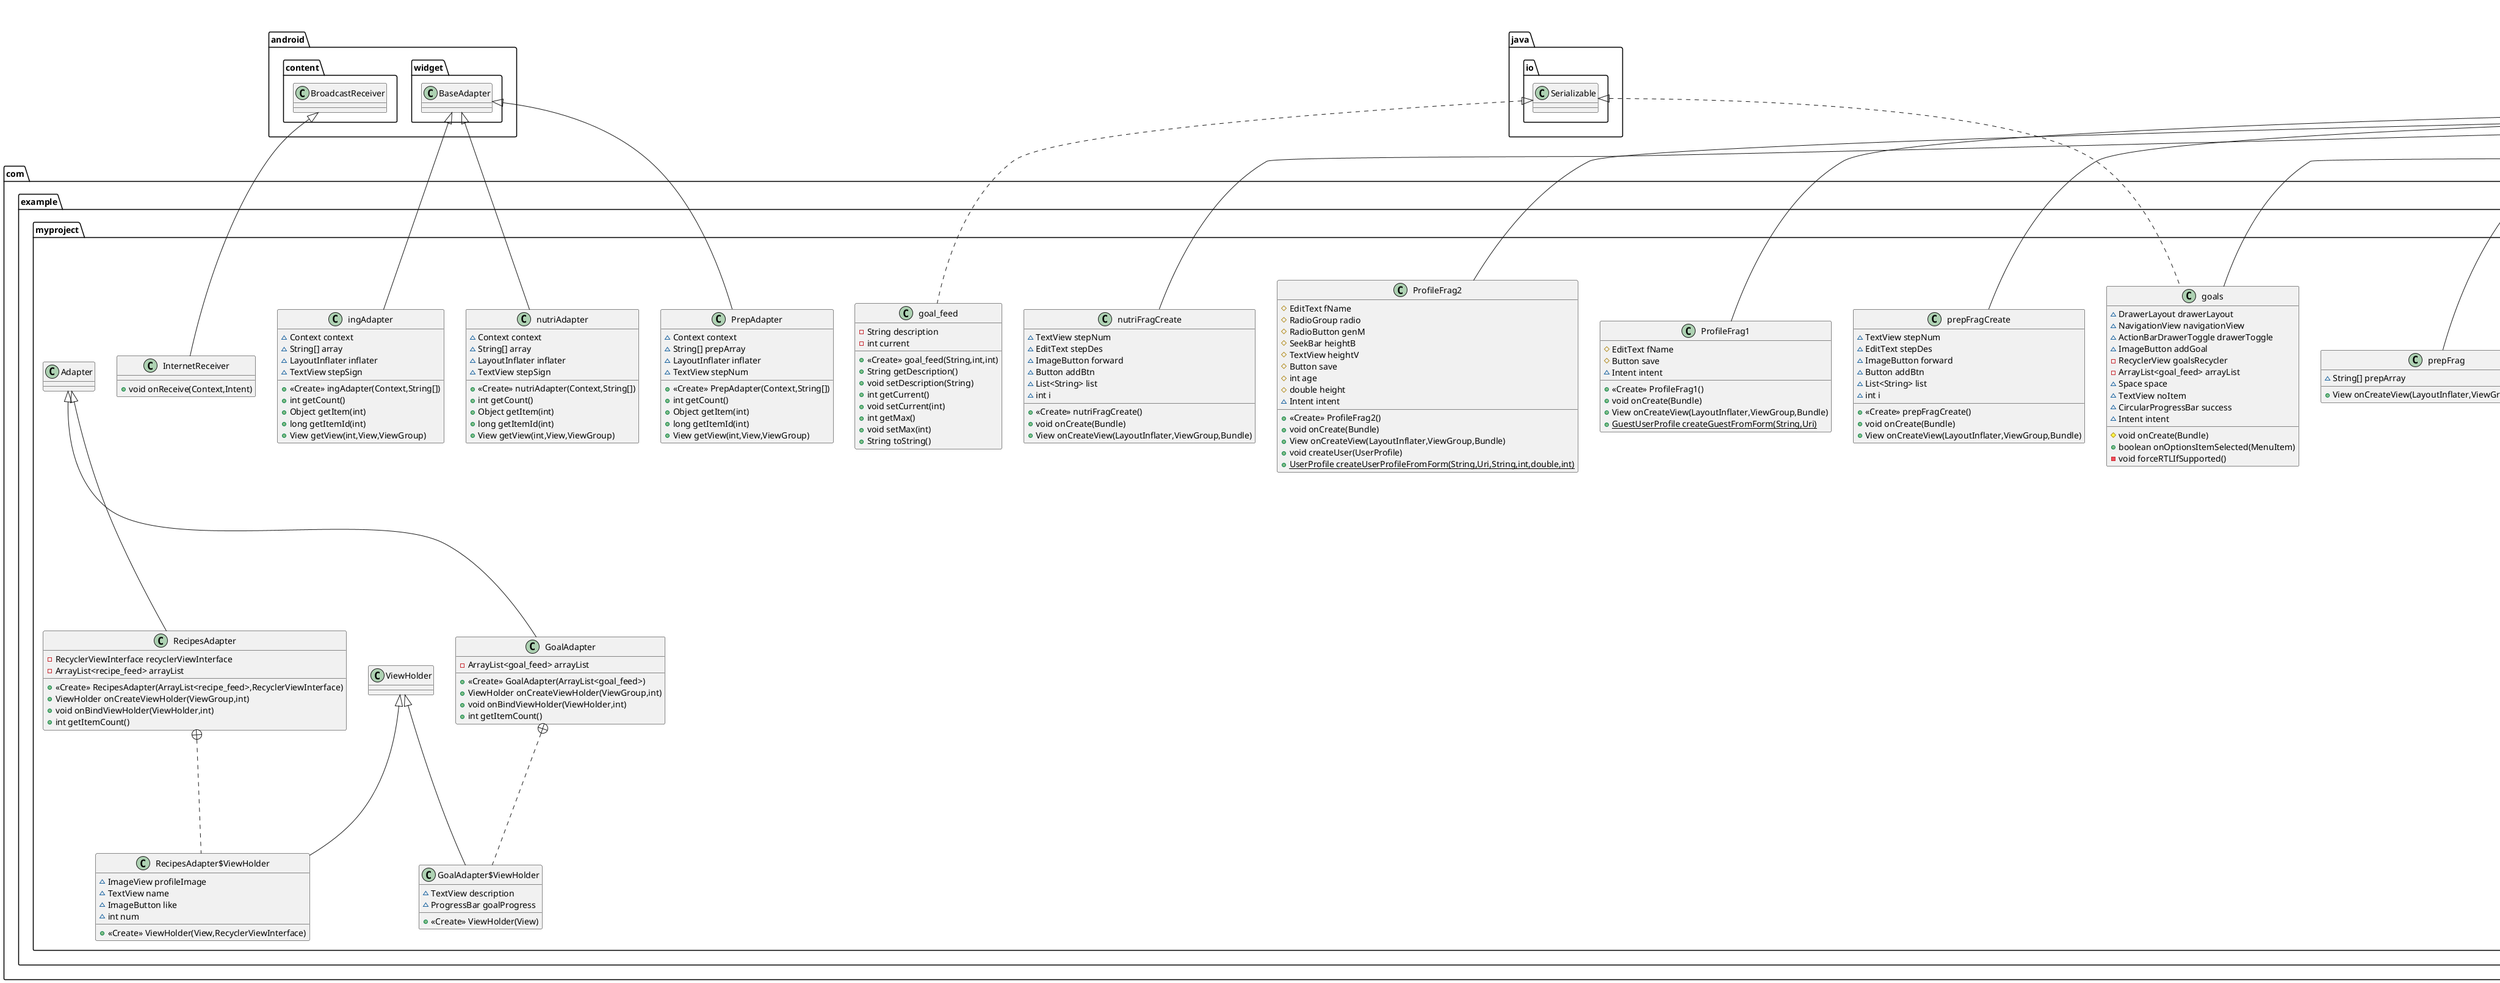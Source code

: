 @startuml
class com.example.myproject.goalOptions {
- ListView optionsList
- ArrayList<String> arrayList
~ Serializable newArray1
~ ArrayList<goal_feed> newArray2
~ Intent intent
# void onCreate(Bundle)
+ boolean onOptionsItemSelected(MenuItem)
- void forceRTLIfSupported()
}


class com.example.myproject.ingAdapter {
~ Context context
~ String[] array
~ LayoutInflater inflater
~ TextView stepSign
+ <<Create>> ingAdapter(Context,String[])
+ int getCount()
+ Object getItem(int)
+ long getItemId(int)
+ View getView(int,View,ViewGroup)
}


interface com.example.myproject.RecyclerViewInterface {
~ void OnItemClick(int)
}

class com.example.myproject.PrepAdapter {
~ Context context
~ String[] prepArray
~ LayoutInflater inflater
~ TextView stepNum
+ <<Create>> PrepAdapter(Context,String[])
+ int getCount()
+ Object getItem(int)
+ long getItemId(int)
+ View getView(int,View,ViewGroup)
}


class com.example.myproject.home_page {
~ DrawerLayout drawerLayout
~ NavigationView navigationView
~ ActionBarDrawerToggle drawerToggle
~ ProgressBar progressBar1
~ ImageView check1
~ AnimatedVectorDrawableCompat avd
~ AnimatedVectorDrawable avd2
~ String gender
~ TextView prog1
~ Drawable drawable1
~ BroadcastReceiver broadcastReceiver
~ SharedPreferences sharedPreferences
- {static} String SHARED_PREF_NAME
- {static} String KEY_NAME
- {static} String KEY_EMAIL
# void onCreate(Bundle)
+ boolean onOptionsItemSelected(MenuItem)
+ void internetStatus()
+ void onPause()
- void forceRTLIfSupported()
}


class com.example.myproject.goals {
~ DrawerLayout drawerLayout
~ NavigationView navigationView
~ ActionBarDrawerToggle drawerToggle
~ ImageButton addGoal
- RecyclerView goalsRecycler
- ArrayList<goal_feed> arrayList
~ Space space
~ TextView noItem
~ CircularProgressBar success
~ Intent intent
# void onCreate(Bundle)
+ boolean onOptionsItemSelected(MenuItem)
- void forceRTLIfSupported()
}


class com.example.myproject.super__user {
- boolean isAdmin
+ <<Create>> super__user(String,Uri,String,int,double,int,boolean)
+ boolean isAdmin()
+ void setAdmin(boolean)
+ String toString()
}


class com.example.myproject.ProfileFrag2 {
# EditText fName
# RadioGroup radio
# RadioButton genM
# SeekBar heightB
# TextView heightV
# Button save
# int age
# double height
~ Intent intent
+ <<Create>> ProfileFrag2()
+ void onCreate(Bundle)
+ View onCreateView(LayoutInflater,ViewGroup,Bundle)
+ void createUser(UserProfile)
+ {static} UserProfile createUserProfileFromForm(String,Uri,String,int,double,int)
}


class com.example.myproject.UserService {
~ {static} UserProfile myUser
~ {static} Task<Void> setMyUser(UserProfile)
~ {static} Task<UserProfile> getUserById(String)
}


class com.example.myproject.recipe_info_Activity {
# void onCreate(Bundle)
+ boolean onOptionsItemSelected(MenuItem)
- void forceRTLIfSupported()
}

class com.example.myproject.CheckInternet {
+ {static} String getNetworkInfo(Context)
}

class com.example.myproject.ingFrag {
~ String[] ingArray
+ {static} ingFrag newInstance(String[])
+ void onCreate(Bundle)
+ View onCreateView(LayoutInflater,ViewGroup,Bundle)
}


class com.example.myproject.prepFragCreate {
~ TextView stepNum
~ EditText stepDes
~ ImageButton forward
~ Button addBtn
~ List<String> list
~ int i
+ <<Create>> prepFragCreate()
+ void onCreate(Bundle)
+ View onCreateView(LayoutInflater,ViewGroup,Bundle)
}


class com.example.myproject.ProfileFrag1 {
# EditText fName
# Button save
~ Intent intent
+ <<Create>> ProfileFrag1()
+ void onCreate(Bundle)
+ View onCreateView(LayoutInflater,ViewGroup,Bundle)
+ {static} GuestUserProfile createGuestFromForm(String,Uri)
}


class com.example.myproject.GuestUserProfile {
- String fullName
- Uri profilePhoto
+ <<Create>> GuestUserProfile(String,Uri)
+ String getFullName()
+ void setFullName(String)
+ Uri getProfilePhoto()
+ void setProfilePhoto(Uri)
+ String toString()
}


class com.example.myproject.Nutrients {
# double calories
# String vitamins
+ <<Create>> Nutrients(double,double,double,double,String,String)
+ double getCalories()
+ void setCalories(double)
+ double getCarbs()
+ void setCarbs(double)
+ double getFats()
+ void setFats(double)
+ double getProteins()
+ void setProteins(double)
+ String getVitamins()
+ void setVitamins(String)
+ String getMinerals()
+ void setMinerals(String)
+ String toString()
}


class com.example.myproject.recipeCreate {
~ FrameLayout frameLayout
~ TabLayout tabLayout
# void onCreate(Bundle)
- void forceRTLIfSupported()
}


class com.example.myproject.sign_in {
# EditText mail
# Button signUp
# FrameLayout layoutAbout
# LinearLayout layout
# void onCreate(Bundle)
- void signIn()
+ boolean onCreateOptionsMenu(Menu)
+ boolean onOptionsItemSelected(MenuItem)
- void CreatePopUp1()
- void CreatePopUp2()
- void forceRTLIfSupported()
}


class com.example.myproject.Profile {
# FrameLayout frameLayout
# TabLayout tabLayout
# DrawerLayout drawerLayout
# NavigationView navigationView
# ActionBarDrawerToggle drawerToggle
# ImageView imageView
# Bitmap profileImage
# FloatingActionButton fBtn
# Uri uri
# void onCreate(Bundle)
+ boolean onOptionsItemSelected(MenuItem)
# void onActivityResult(int,int,Intent)
- void forceRTLIfSupported()
}


class com.example.myproject.sign_up {
# EditText mail
# Button signIn
# FrameLayout layoutAbout
# LinearLayout layout
# void onCreate(Bundle)
- void signUp()
+ boolean onCreateOptionsMenu(Menu)
+ boolean onOptionsItemSelected(MenuItem)
- void CreatePopUp1()
- void CreatePopUp2()
- void forceRTLIfSupported()
}


class com.example.myproject.Summary {
~ DrawerLayout drawerLayout
~ NavigationView navigationView
~ ActionBarDrawerToggle drawerToggle
~ Spinner spinner
# void onCreate(Bundle)
+ boolean onOptionsItemSelected(MenuItem)
- void forceRTLIfSupported()
}


class com.example.myproject.nutriFrag {
~ String[] nutriArray
+ View onCreateView(LayoutInflater,ViewGroup,Bundle)
}


class com.example.myproject.UserProfile {
- String gender
- int age
- double height
- int weight
+ <<Create>> UserProfile(String,Uri,String,int,double,int)
+ String getGender()
+ void setGender(String)
+ int getAge()
+ void setAge(int)
+ double getHeight()
+ void setHeight(double)
+ int getWeight()
+ void setWeight(int)
+ int getBMR()
+ String toString()
}


class com.example.myproject.Recipes_activity {
~ DrawerLayout drawerLayout
~ NavigationView navigationView
~ ActionBarDrawerToggle drawerToggle
- RecyclerView recipesRecycler
- ArrayList<recipe_feed> arrayList
# void onCreate(Bundle)
+ boolean onOptionsItemSelected(MenuItem)
- void forceRTLIfSupported()
+ void OnItemClick(int)
}


class com.example.myproject.photoFrag {
- {static} String ARG_PARAM1
- {static} String ARG_PARAM2
- String mParam1
- String mParam2
+ <<Create>> photoFrag()
+ {static} photoFrag newInstance(String,String)
+ void onCreate(Bundle)
+ View onCreateView(LayoutInflater,ViewGroup,Bundle)
}


class com.example.myproject.Recipe_item {
~ ImageButton like
~ ShapeableImageView profileImage
~ int num
# void onCreate(Bundle)
}


class com.example.myproject.GoalAdapter {
- ArrayList<goal_feed> arrayList
+ <<Create>> GoalAdapter(ArrayList<goal_feed>)
+ ViewHolder onCreateViewHolder(ViewGroup,int)
+ void onBindViewHolder(ViewHolder,int)
+ int getItemCount()
}


class com.example.myproject.GoalAdapter$ViewHolder {
~ TextView description
~ ProgressBar goalProgress
+ <<Create>> ViewHolder(View)
}


class com.example.myproject.ingFragCreate {
~ TextView stepNum
~ EditText stepDes
~ LinearLayout arrows
~ ImageButton forward
~ Button addBtn
~ List<String> list
~ Intent intent
~ int i
~ int m
~ String[] ingArray
+ <<Create>> ingFragCreate()
+ void onCreate(Bundle)
+ View onCreateView(LayoutInflater,ViewGroup,Bundle)
}


class com.example.myproject.splash_screen {
# void onCreate(Bundle)
}

class com.example.myproject.Recipes {
- String type
- ArrayList<String> description
- Bitmap image
+ <<Create>> Recipes(double,double,double,double,String,String,String,String,String,String,ArrayList<String>,ArrayList<String>,ArrayList<String>,Bitmap)
+ String getType()
+ void setType(String)
+ String getVeg()
+ void setVeg(String)
+ String getTaste()
+ void setTaste(String)
+ String getDairy_meat()
+ void setDairy_meat(String)
+ ArrayList<String> getDescription()
+ void setDescription(ArrayList<String>)
+ ArrayList<String> getIngredients()
+ void setIngredients(ArrayList<String>)
+ ArrayList<String> getNutrients()
+ void setNutrients(ArrayList<String>)
+ Bitmap getImage()
+ void setImage(Bitmap)
+ String toString()
}


class com.example.myproject.RecipesAdapter {
- RecyclerViewInterface recyclerViewInterface
- ArrayList<recipe_feed> arrayList
+ <<Create>> RecipesAdapter(ArrayList<recipe_feed>,RecyclerViewInterface)
+ ViewHolder onCreateViewHolder(ViewGroup,int)
+ void onBindViewHolder(ViewHolder,int)
+ int getItemCount()
}


class com.example.myproject.RecipesAdapter$ViewHolder {
~ ImageView profileImage
~ TextView name
~ ImageButton like
~ int num
+ <<Create>> ViewHolder(View,RecyclerViewInterface)
}


class com.example.myproject.finishFrag {
~ String[] ingArray
+ {static} finishFrag newInstance(String[])
+ void onCreate(Bundle)
+ View onCreateView(LayoutInflater,ViewGroup,Bundle)
}


class com.example.myproject.nutriAdapter {
~ Context context
~ String[] array
~ LayoutInflater inflater
~ TextView stepSign
+ <<Create>> nutriAdapter(Context,String[])
+ int getCount()
+ Object getItem(int)
+ long getItemId(int)
+ View getView(int,View,ViewGroup)
}


class com.example.myproject.prepFrag {
~ String[] prepArray
+ View onCreateView(LayoutInflater,ViewGroup,Bundle)
}


class com.example.myproject.nutriFragCreate {
~ TextView stepNum
~ EditText stepDes
~ ImageButton forward
~ Button addBtn
~ List<String> list
~ int i
+ <<Create>> nutriFragCreate()
+ void onCreate(Bundle)
+ View onCreateView(LayoutInflater,ViewGroup,Bundle)
}


class com.example.myproject.InternetReceiver {
+ void onReceive(Context,Intent)
}

class com.example.myproject.goal_feed {
- String description
- int current
+ <<Create>> goal_feed(String,int,int)
+ String getDescription()
+ void setDescription(String)
+ int getCurrent()
+ void setCurrent(int)
+ int getMax()
+ void setMax(int)
+ String toString()
}


class com.example.myproject.recipe_feed {
- int profileImage
- int recipeImage
- String name
+ <<Create>> recipe_feed(int,int,String)
+ int getProfileImage()
+ void setProfileImage(int)
+ int getRecipeImage()
+ void setRecipeImage(int)
+ String getName()
+ void setName(String)
}




androidx.appcompat.app.AppCompatActivity <|-- com.example.myproject.goalOptions
android.widget.BaseAdapter <|-- com.example.myproject.ingAdapter
android.widget.BaseAdapter <|-- com.example.myproject.PrepAdapter
androidx.appcompat.app.AppCompatActivity <|-- com.example.myproject.home_page
java.io.Serializable <|.. com.example.myproject.goals
androidx.appcompat.app.AppCompatActivity <|-- com.example.myproject.goals
com.example.myproject.UserProfile <|-- com.example.myproject.super__user
androidx.fragment.app.Fragment <|-- com.example.myproject.ProfileFrag2
androidx.appcompat.app.AppCompatActivity <|-- com.example.myproject.recipe_info_Activity
androidx.fragment.app.ListFragment <|-- com.example.myproject.ingFrag
androidx.fragment.app.Fragment <|-- com.example.myproject.prepFragCreate
androidx.fragment.app.Fragment <|-- com.example.myproject.ProfileFrag1
androidx.appcompat.app.AppCompatActivity <|-- com.example.myproject.recipeCreate
androidx.appcompat.app.AppCompatActivity <|-- com.example.myproject.sign_in
androidx.appcompat.app.AppCompatActivity <|-- com.example.myproject.Profile
androidx.appcompat.app.AppCompatActivity <|-- com.example.myproject.sign_up
androidx.appcompat.app.AppCompatActivity <|-- com.example.myproject.Summary
androidx.fragment.app.ListFragment <|-- com.example.myproject.nutriFrag
com.example.myproject.GuestUserProfile <|-- com.example.myproject.UserProfile
com.example.myproject.RecyclerViewInterface <|.. com.example.myproject.Recipes_activity
androidx.appcompat.app.AppCompatActivity <|-- com.example.myproject.Recipes_activity
androidx.fragment.app.Fragment <|-- com.example.myproject.photoFrag
androidx.appcompat.app.AppCompatActivity <|-- com.example.myproject.Recipe_item
com.example.myproject.Adapter <|-- com.example.myproject.GoalAdapter
com.example.myproject.GoalAdapter +.. com.example.myproject.GoalAdapter$ViewHolder
com.example.myproject.ViewHolder <|-- com.example.myproject.GoalAdapter$ViewHolder
androidx.fragment.app.Fragment <|-- com.example.myproject.ingFragCreate
androidx.appcompat.app.AppCompatActivity <|-- com.example.myproject.splash_screen
com.example.myproject.Nutrients <|-- com.example.myproject.Recipes
com.example.myproject.Adapter <|-- com.example.myproject.RecipesAdapter
com.example.myproject.RecipesAdapter +.. com.example.myproject.RecipesAdapter$ViewHolder
com.example.myproject.ViewHolder <|-- com.example.myproject.RecipesAdapter$ViewHolder
androidx.fragment.app.Fragment <|-- com.example.myproject.finishFrag
android.widget.BaseAdapter <|-- com.example.myproject.nutriAdapter
androidx.fragment.app.ListFragment <|-- com.example.myproject.prepFrag
androidx.fragment.app.Fragment <|-- com.example.myproject.nutriFragCreate
android.content.BroadcastReceiver <|-- com.example.myproject.InternetReceiver
java.io.Serializable <|.. com.example.myproject.goal_feed
@enduml